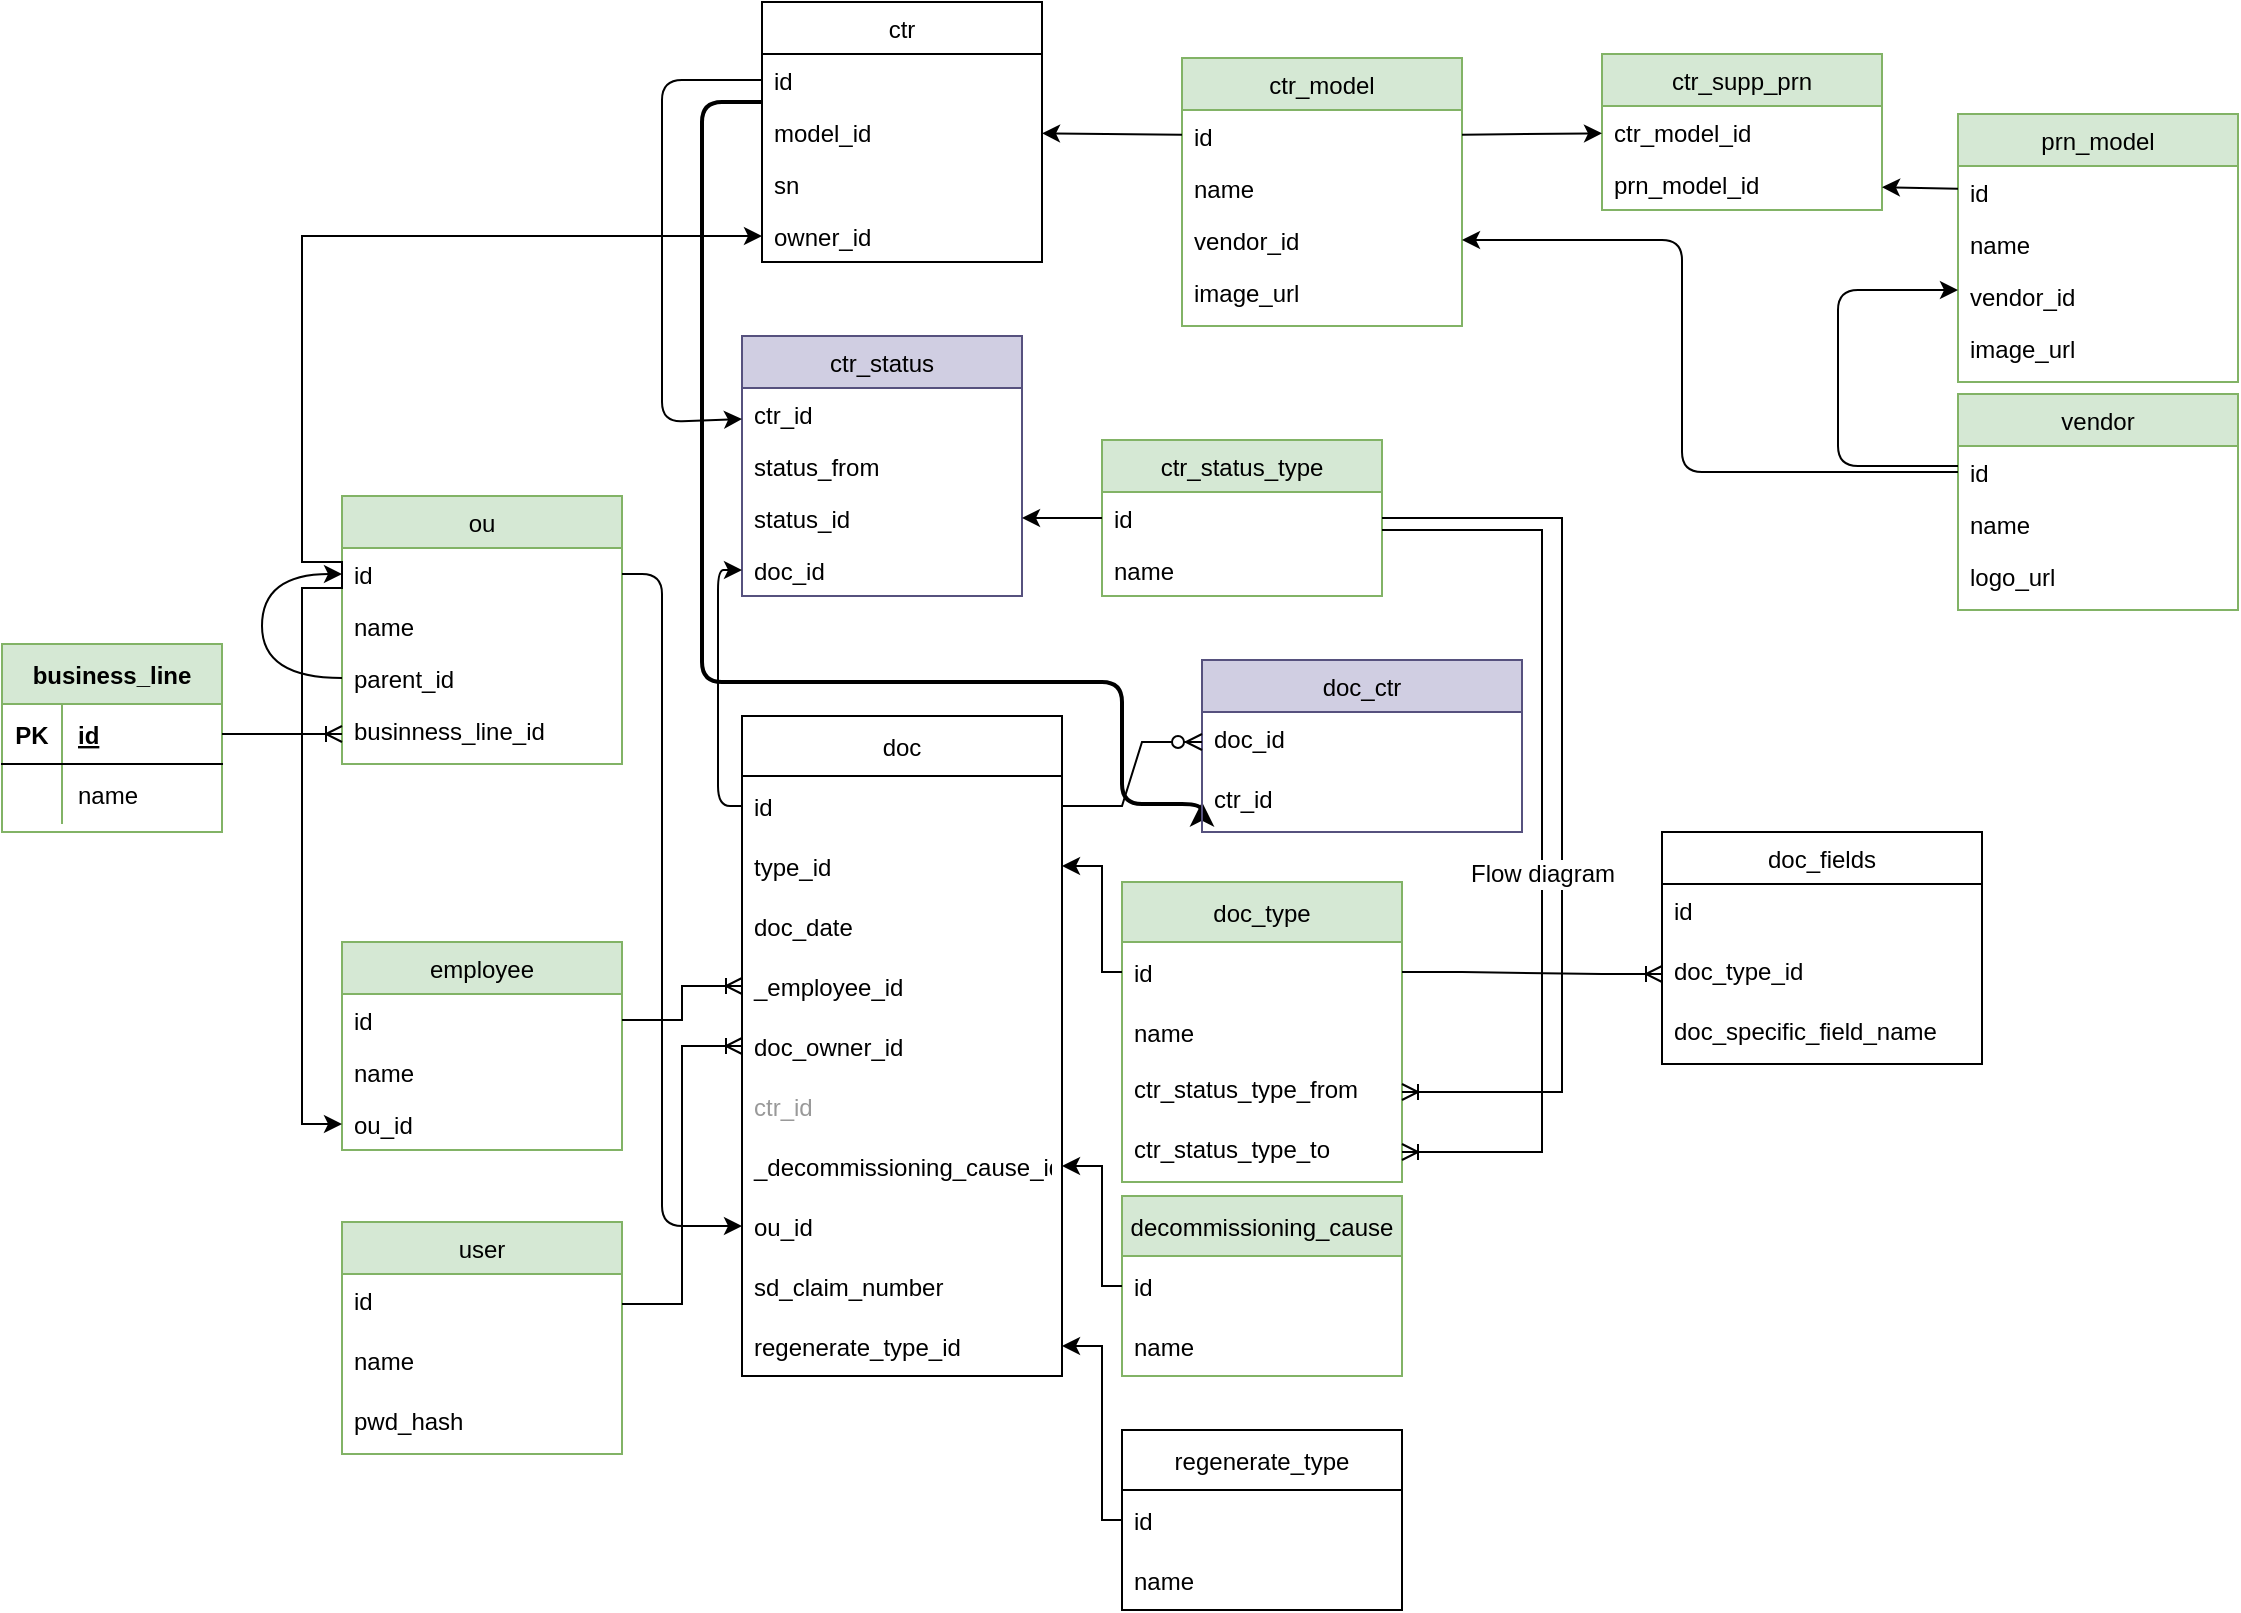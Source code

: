 <mxfile version="20.3.2" type="github" pages="2">
  <diagram name="Ent relationship" id="efa7a0a1-bf9b-a30e-e6df-94a7791c09e9">
    <mxGraphModel dx="1422" dy="772" grid="1" gridSize="10" guides="1" tooltips="1" connect="1" arrows="1" fold="1" page="1" pageScale="1" pageWidth="1169" pageHeight="827" background="none" math="0" shadow="0">
      <root>
        <mxCell id="0" />
        <mxCell id="1" parent="0" />
        <mxCell id="0HyxOfl09r36-qcPs7RD-114" value="ctr" style="swimlane;fontStyle=0;childLayout=stackLayout;horizontal=1;startSize=26;horizontalStack=0;resizeParent=1;resizeParentMax=0;resizeLast=0;collapsible=1;marginBottom=0;" parent="1" vertex="1">
          <mxGeometry x="400" y="10" width="140" height="130" as="geometry" />
        </mxCell>
        <mxCell id="0HyxOfl09r36-qcPs7RD-115" value="id" style="text;strokeColor=none;fillColor=none;align=left;verticalAlign=top;spacingLeft=4;spacingRight=4;overflow=hidden;rotatable=0;points=[[0,0.5],[1,0.5]];portConstraint=eastwest;" parent="0HyxOfl09r36-qcPs7RD-114" vertex="1">
          <mxGeometry y="26" width="140" height="26" as="geometry" />
        </mxCell>
        <mxCell id="0HyxOfl09r36-qcPs7RD-193" value="model_id&#xa;&#xa;" style="text;strokeColor=none;fillColor=none;align=left;verticalAlign=top;spacingLeft=4;spacingRight=4;overflow=hidden;rotatable=0;points=[[0,0.5],[1,0.5]];portConstraint=eastwest;" parent="0HyxOfl09r36-qcPs7RD-114" vertex="1">
          <mxGeometry y="52" width="140" height="26" as="geometry" />
        </mxCell>
        <mxCell id="0HyxOfl09r36-qcPs7RD-116" value="sn" style="text;strokeColor=none;fillColor=none;align=left;verticalAlign=top;spacingLeft=4;spacingRight=4;overflow=hidden;rotatable=0;points=[[0,0.5],[1,0.5]];portConstraint=eastwest;" parent="0HyxOfl09r36-qcPs7RD-114" vertex="1">
          <mxGeometry y="78" width="140" height="26" as="geometry" />
        </mxCell>
        <mxCell id="B27GgNt_8ts8eAWawGhs-5" value="owner_id" style="text;strokeColor=none;fillColor=none;align=left;verticalAlign=top;spacingLeft=4;spacingRight=4;overflow=hidden;rotatable=0;points=[[0,0.5],[1,0.5]];portConstraint=eastwest;" parent="0HyxOfl09r36-qcPs7RD-114" vertex="1">
          <mxGeometry y="104" width="140" height="26" as="geometry" />
        </mxCell>
        <mxCell id="0HyxOfl09r36-qcPs7RD-119" value="prn_model" style="swimlane;fontStyle=0;childLayout=stackLayout;horizontal=1;startSize=26;horizontalStack=0;resizeParent=1;resizeParentMax=0;resizeLast=0;collapsible=1;marginBottom=0;fillColor=#d5e8d4;strokeColor=#82b366;" parent="1" vertex="1">
          <mxGeometry x="998" y="66" width="140" height="134" as="geometry" />
        </mxCell>
        <mxCell id="0HyxOfl09r36-qcPs7RD-120" value="id" style="text;strokeColor=none;fillColor=none;align=left;verticalAlign=top;spacingLeft=4;spacingRight=4;overflow=hidden;rotatable=0;points=[[0,0.5],[1,0.5]];portConstraint=eastwest;" parent="0HyxOfl09r36-qcPs7RD-119" vertex="1">
          <mxGeometry y="26" width="140" height="26" as="geometry" />
        </mxCell>
        <mxCell id="0HyxOfl09r36-qcPs7RD-121" value="name" style="text;strokeColor=none;fillColor=none;align=left;verticalAlign=top;spacingLeft=4;spacingRight=4;overflow=hidden;rotatable=0;points=[[0,0.5],[1,0.5]];portConstraint=eastwest;" parent="0HyxOfl09r36-qcPs7RD-119" vertex="1">
          <mxGeometry y="52" width="140" height="26" as="geometry" />
        </mxCell>
        <mxCell id="0HyxOfl09r36-qcPs7RD-157" value="vendor_id" style="text;strokeColor=none;fillColor=none;align=left;verticalAlign=top;spacingLeft=4;spacingRight=4;overflow=hidden;rotatable=0;points=[[0,0.5],[1,0.5]];portConstraint=eastwest;" parent="0HyxOfl09r36-qcPs7RD-119" vertex="1">
          <mxGeometry y="78" width="140" height="26" as="geometry" />
        </mxCell>
        <mxCell id="-eueZPDx82-Weop2imwT-17" value="image_url" style="text;strokeColor=none;fillColor=none;spacingLeft=4;spacingRight=4;overflow=hidden;rotatable=0;points=[[0,0.5],[1,0.5]];portConstraint=eastwest;fontSize=12;" parent="0HyxOfl09r36-qcPs7RD-119" vertex="1">
          <mxGeometry y="104" width="140" height="30" as="geometry" />
        </mxCell>
        <mxCell id="0HyxOfl09r36-qcPs7RD-123" value="ctr_model" style="swimlane;fontStyle=0;childLayout=stackLayout;horizontal=1;startSize=26;horizontalStack=0;resizeParent=1;resizeParentMax=0;resizeLast=0;collapsible=1;marginBottom=0;fillColor=#d5e8d4;strokeColor=#82b366;" parent="1" vertex="1">
          <mxGeometry x="610" y="38" width="140" height="134" as="geometry" />
        </mxCell>
        <mxCell id="0HyxOfl09r36-qcPs7RD-124" value="id" style="text;strokeColor=none;fillColor=none;align=left;verticalAlign=top;spacingLeft=4;spacingRight=4;overflow=hidden;rotatable=0;points=[[0,0.5],[1,0.5]];portConstraint=eastwest;" parent="0HyxOfl09r36-qcPs7RD-123" vertex="1">
          <mxGeometry y="26" width="140" height="26" as="geometry" />
        </mxCell>
        <mxCell id="0HyxOfl09r36-qcPs7RD-164" value="name" style="text;strokeColor=none;fillColor=none;align=left;verticalAlign=top;spacingLeft=4;spacingRight=4;overflow=hidden;rotatable=0;points=[[0,0.5],[1,0.5]];portConstraint=eastwest;" parent="0HyxOfl09r36-qcPs7RD-123" vertex="1">
          <mxGeometry y="52" width="140" height="26" as="geometry" />
        </mxCell>
        <mxCell id="0HyxOfl09r36-qcPs7RD-125" value="vendor_id" style="text;strokeColor=none;fillColor=none;align=left;verticalAlign=top;spacingLeft=4;spacingRight=4;overflow=hidden;rotatable=0;points=[[0,0.5],[1,0.5]];portConstraint=eastwest;" parent="0HyxOfl09r36-qcPs7RD-123" vertex="1">
          <mxGeometry y="78" width="140" height="26" as="geometry" />
        </mxCell>
        <mxCell id="-eueZPDx82-Weop2imwT-14" value="image_url" style="text;strokeColor=none;fillColor=none;spacingLeft=4;spacingRight=4;overflow=hidden;rotatable=0;points=[[0,0.5],[1,0.5]];portConstraint=eastwest;fontSize=12;" parent="0HyxOfl09r36-qcPs7RD-123" vertex="1">
          <mxGeometry y="104" width="140" height="30" as="geometry" />
        </mxCell>
        <mxCell id="0HyxOfl09r36-qcPs7RD-143" value="ctr_supp_prn" style="swimlane;fontStyle=0;childLayout=stackLayout;horizontal=1;startSize=26;horizontalStack=0;resizeParent=1;resizeParentMax=0;resizeLast=0;collapsible=1;marginBottom=0;fillColor=#d5e8d4;strokeColor=#82b366;" parent="1" vertex="1">
          <mxGeometry x="820" y="36" width="140" height="78" as="geometry" />
        </mxCell>
        <mxCell id="0HyxOfl09r36-qcPs7RD-144" value="ctr_model_id" style="text;strokeColor=none;fillColor=none;align=left;verticalAlign=top;spacingLeft=4;spacingRight=4;overflow=hidden;rotatable=0;points=[[0,0.5],[1,0.5]];portConstraint=eastwest;" parent="0HyxOfl09r36-qcPs7RD-143" vertex="1">
          <mxGeometry y="26" width="140" height="26" as="geometry" />
        </mxCell>
        <mxCell id="0HyxOfl09r36-qcPs7RD-145" value="prn_model_id" style="text;strokeColor=none;fillColor=none;align=left;verticalAlign=top;spacingLeft=4;spacingRight=4;overflow=hidden;rotatable=0;points=[[0,0.5],[1,0.5]];portConstraint=eastwest;" parent="0HyxOfl09r36-qcPs7RD-143" vertex="1">
          <mxGeometry y="52" width="140" height="26" as="geometry" />
        </mxCell>
        <mxCell id="0HyxOfl09r36-qcPs7RD-158" value="vendor" style="swimlane;fontStyle=0;childLayout=stackLayout;horizontal=1;startSize=26;horizontalStack=0;resizeParent=1;resizeParentMax=0;resizeLast=0;collapsible=1;marginBottom=0;fillColor=#d5e8d4;strokeColor=#82b366;" parent="1" vertex="1">
          <mxGeometry x="998" y="206" width="140" height="108" as="geometry">
            <mxRectangle x="826" y="244" width="70" height="26" as="alternateBounds" />
          </mxGeometry>
        </mxCell>
        <mxCell id="0HyxOfl09r36-qcPs7RD-159" value="id" style="text;strokeColor=none;fillColor=none;align=left;verticalAlign=top;spacingLeft=4;spacingRight=4;overflow=hidden;rotatable=0;points=[[0,0.5],[1,0.5]];portConstraint=eastwest;" parent="0HyxOfl09r36-qcPs7RD-158" vertex="1">
          <mxGeometry y="26" width="140" height="26" as="geometry" />
        </mxCell>
        <mxCell id="0HyxOfl09r36-qcPs7RD-160" value="name" style="text;strokeColor=none;fillColor=none;align=left;verticalAlign=top;spacingLeft=4;spacingRight=4;overflow=hidden;rotatable=0;points=[[0,0.5],[1,0.5]];portConstraint=eastwest;" parent="0HyxOfl09r36-qcPs7RD-158" vertex="1">
          <mxGeometry y="52" width="140" height="26" as="geometry" />
        </mxCell>
        <mxCell id="-eueZPDx82-Weop2imwT-16" value="logo_url" style="text;strokeColor=none;fillColor=none;spacingLeft=4;spacingRight=4;overflow=hidden;rotatable=0;points=[[0,0.5],[1,0.5]];portConstraint=eastwest;fontSize=12;" parent="0HyxOfl09r36-qcPs7RD-158" vertex="1">
          <mxGeometry y="78" width="140" height="30" as="geometry" />
        </mxCell>
        <mxCell id="0HyxOfl09r36-qcPs7RD-165" value="" style="endArrow=classic;html=1;exitX=0;exitY=0.5;exitDx=0;exitDy=0;" parent="1" edge="1">
          <mxGeometry width="50" height="50" relative="1" as="geometry">
            <mxPoint x="998" y="242" as="sourcePoint" />
            <mxPoint x="998" y="154" as="targetPoint" />
            <Array as="points">
              <mxPoint x="938" y="242" />
              <mxPoint x="938" y="154" />
            </Array>
          </mxGeometry>
        </mxCell>
        <mxCell id="0HyxOfl09r36-qcPs7RD-166" value="" style="endArrow=classic;html=1;" parent="1" source="0HyxOfl09r36-qcPs7RD-159" target="0HyxOfl09r36-qcPs7RD-125" edge="1">
          <mxGeometry width="50" height="50" relative="1" as="geometry">
            <mxPoint x="720" y="326" as="sourcePoint" />
            <mxPoint x="770" y="276" as="targetPoint" />
            <Array as="points">
              <mxPoint x="860" y="245" />
              <mxPoint x="860" y="129" />
            </Array>
          </mxGeometry>
        </mxCell>
        <mxCell id="0HyxOfl09r36-qcPs7RD-167" value="" style="endArrow=classic;html=1;" parent="1" source="0HyxOfl09r36-qcPs7RD-124" target="0HyxOfl09r36-qcPs7RD-193" edge="1">
          <mxGeometry width="50" height="50" relative="1" as="geometry">
            <mxPoint x="710" y="350" as="sourcePoint" />
            <mxPoint x="760" y="300" as="targetPoint" />
          </mxGeometry>
        </mxCell>
        <mxCell id="0HyxOfl09r36-qcPs7RD-173" value="ctr_status" style="swimlane;fontStyle=0;childLayout=stackLayout;horizontal=1;startSize=26;horizontalStack=0;resizeParent=1;resizeParentMax=0;resizeLast=0;collapsible=1;marginBottom=0;fillColor=#d0cee2;strokeColor=#56517e;" parent="1" vertex="1">
          <mxGeometry x="390" y="177" width="140" height="130" as="geometry" />
        </mxCell>
        <mxCell id="0HyxOfl09r36-qcPs7RD-174" value="ctr_id" style="text;strokeColor=none;fillColor=none;align=left;verticalAlign=top;spacingLeft=4;spacingRight=4;overflow=hidden;rotatable=0;points=[[0,0.5],[1,0.5]];portConstraint=eastwest;" parent="0HyxOfl09r36-qcPs7RD-173" vertex="1">
          <mxGeometry y="26" width="140" height="26" as="geometry" />
        </mxCell>
        <mxCell id="0HyxOfl09r36-qcPs7RD-175" value="status_from" style="text;strokeColor=none;fillColor=none;align=left;verticalAlign=top;spacingLeft=4;spacingRight=4;overflow=hidden;rotatable=0;points=[[0,0.5],[1,0.5]];portConstraint=eastwest;" parent="0HyxOfl09r36-qcPs7RD-173" vertex="1">
          <mxGeometry y="52" width="140" height="26" as="geometry" />
        </mxCell>
        <mxCell id="0HyxOfl09r36-qcPs7RD-191" value="status_id" style="text;strokeColor=none;fillColor=none;align=left;verticalAlign=top;spacingLeft=4;spacingRight=4;overflow=hidden;rotatable=0;points=[[0,0.5],[1,0.5]];portConstraint=eastwest;" parent="0HyxOfl09r36-qcPs7RD-173" vertex="1">
          <mxGeometry y="78" width="140" height="26" as="geometry" />
        </mxCell>
        <mxCell id="B27GgNt_8ts8eAWawGhs-43" value="doc_id" style="text;strokeColor=none;fillColor=none;align=left;verticalAlign=top;spacingLeft=4;spacingRight=4;overflow=hidden;rotatable=0;points=[[0,0.5],[1,0.5]];portConstraint=eastwest;" parent="0HyxOfl09r36-qcPs7RD-173" vertex="1">
          <mxGeometry y="104" width="140" height="26" as="geometry" />
        </mxCell>
        <mxCell id="0HyxOfl09r36-qcPs7RD-181" value="ctr_status_type" style="swimlane;fontStyle=0;childLayout=stackLayout;horizontal=1;startSize=26;horizontalStack=0;resizeParent=1;resizeParentMax=0;resizeLast=0;collapsible=1;marginBottom=0;fillColor=#d5e8d4;strokeColor=#82b366;" parent="1" vertex="1">
          <mxGeometry x="570" y="229" width="140" height="78" as="geometry" />
        </mxCell>
        <mxCell id="0HyxOfl09r36-qcPs7RD-182" value="id" style="text;strokeColor=none;fillColor=none;align=left;verticalAlign=top;spacingLeft=4;spacingRight=4;overflow=hidden;rotatable=0;points=[[0,0.5],[1,0.5]];portConstraint=eastwest;" parent="0HyxOfl09r36-qcPs7RD-181" vertex="1">
          <mxGeometry y="26" width="140" height="26" as="geometry" />
        </mxCell>
        <mxCell id="0HyxOfl09r36-qcPs7RD-183" value="name" style="text;strokeColor=none;fillColor=none;align=left;verticalAlign=top;spacingLeft=4;spacingRight=4;overflow=hidden;rotatable=0;points=[[0,0.5],[1,0.5]];portConstraint=eastwest;" parent="0HyxOfl09r36-qcPs7RD-181" vertex="1">
          <mxGeometry y="52" width="140" height="26" as="geometry" />
        </mxCell>
        <mxCell id="0HyxOfl09r36-qcPs7RD-185" value="" style="endArrow=classic;html=1;" parent="1" source="0HyxOfl09r36-qcPs7RD-182" target="0HyxOfl09r36-qcPs7RD-191" edge="1">
          <mxGeometry width="50" height="50" relative="1" as="geometry">
            <mxPoint x="710" y="277" as="sourcePoint" />
            <mxPoint x="760" y="227" as="targetPoint" />
          </mxGeometry>
        </mxCell>
        <mxCell id="0HyxOfl09r36-qcPs7RD-186" value="" style="endArrow=classic;html=1;" parent="1" source="0HyxOfl09r36-qcPs7RD-115" target="0HyxOfl09r36-qcPs7RD-174" edge="1">
          <mxGeometry width="50" height="50" relative="1" as="geometry">
            <mxPoint x="710" y="350" as="sourcePoint" />
            <mxPoint x="760" y="300" as="targetPoint" />
            <Array as="points">
              <mxPoint x="350" y="49" />
              <mxPoint x="350" y="73" />
              <mxPoint x="350" y="220" />
            </Array>
          </mxGeometry>
        </mxCell>
        <mxCell id="0HyxOfl09r36-qcPs7RD-187" value="ou" style="swimlane;fontStyle=0;childLayout=stackLayout;horizontal=1;startSize=26;horizontalStack=0;resizeParent=1;resizeParentMax=0;resizeLast=0;collapsible=1;marginBottom=0;fillColor=#d5e8d4;strokeColor=#82b366;" parent="1" vertex="1">
          <mxGeometry x="190" y="257" width="140" height="134" as="geometry" />
        </mxCell>
        <mxCell id="0HyxOfl09r36-qcPs7RD-188" value="id" style="text;strokeColor=none;fillColor=none;align=left;verticalAlign=top;spacingLeft=4;spacingRight=4;overflow=hidden;rotatable=0;points=[[0,0.5],[1,0.5]];portConstraint=eastwest;" parent="0HyxOfl09r36-qcPs7RD-187" vertex="1">
          <mxGeometry y="26" width="140" height="26" as="geometry" />
        </mxCell>
        <mxCell id="0HyxOfl09r36-qcPs7RD-189" value="name" style="text;strokeColor=none;fillColor=none;align=left;verticalAlign=top;spacingLeft=4;spacingRight=4;overflow=hidden;rotatable=0;points=[[0,0.5],[1,0.5]];portConstraint=eastwest;" parent="0HyxOfl09r36-qcPs7RD-187" vertex="1">
          <mxGeometry y="52" width="140" height="26" as="geometry" />
        </mxCell>
        <mxCell id="B27GgNt_8ts8eAWawGhs-4" style="edgeStyle=orthogonalEdgeStyle;orthogonalLoop=1;jettySize=auto;html=1;exitX=0;exitY=0.5;exitDx=0;exitDy=0;entryX=0;entryY=0.5;entryDx=0;entryDy=0;curved=1;" parent="0HyxOfl09r36-qcPs7RD-187" source="B27GgNt_8ts8eAWawGhs-3" target="0HyxOfl09r36-qcPs7RD-188" edge="1">
          <mxGeometry relative="1" as="geometry">
            <Array as="points">
              <mxPoint x="-40" y="91" />
              <mxPoint x="-40" y="39" />
            </Array>
          </mxGeometry>
        </mxCell>
        <mxCell id="B27GgNt_8ts8eAWawGhs-3" value="parent_id" style="text;strokeColor=none;fillColor=none;align=left;verticalAlign=top;spacingLeft=4;spacingRight=4;overflow=hidden;rotatable=0;points=[[0,0.5],[1,0.5]];portConstraint=eastwest;" parent="0HyxOfl09r36-qcPs7RD-187" vertex="1">
          <mxGeometry y="78" width="140" height="26" as="geometry" />
        </mxCell>
        <mxCell id="IbZi54rrAMyiBwgR0cr5-39" value="businness_line_id" style="text;strokeColor=none;fillColor=none;spacingLeft=4;spacingRight=4;overflow=hidden;rotatable=0;points=[[0,0.5],[1,0.5]];portConstraint=eastwest;fontSize=12;" parent="0HyxOfl09r36-qcPs7RD-187" vertex="1">
          <mxGeometry y="104" width="140" height="30" as="geometry" />
        </mxCell>
        <mxCell id="0HyxOfl09r36-qcPs7RD-194" value="&lt;span style=&quot;font-size: 10px&quot;&gt;&lt;br&gt;&lt;/span&gt;" style="text;html=1;align=left;verticalAlign=middle;resizable=0;points=[];autosize=1;strokeColor=none;" parent="1" vertex="1">
          <mxGeometry x="720" y="253" width="20" height="30" as="geometry" />
        </mxCell>
        <mxCell id="0HyxOfl09r36-qcPs7RD-202" value="employee" style="swimlane;fontStyle=0;childLayout=stackLayout;horizontal=1;startSize=26;horizontalStack=0;resizeParent=1;resizeParentMax=0;resizeLast=0;collapsible=1;marginBottom=0;fillColor=#d5e8d4;strokeColor=#82b366;" parent="1" vertex="1">
          <mxGeometry x="190" y="480" width="140" height="104" as="geometry">
            <mxRectangle x="190" y="480" width="90" height="30" as="alternateBounds" />
          </mxGeometry>
        </mxCell>
        <mxCell id="0HyxOfl09r36-qcPs7RD-203" value="id" style="text;strokeColor=none;fillColor=none;align=left;verticalAlign=top;spacingLeft=4;spacingRight=4;overflow=hidden;rotatable=0;points=[[0,0.5],[1,0.5]];portConstraint=eastwest;" parent="0HyxOfl09r36-qcPs7RD-202" vertex="1">
          <mxGeometry y="26" width="140" height="26" as="geometry" />
        </mxCell>
        <mxCell id="0HyxOfl09r36-qcPs7RD-204" value="name" style="text;strokeColor=none;fillColor=none;align=left;verticalAlign=top;spacingLeft=4;spacingRight=4;overflow=hidden;rotatable=0;points=[[0,0.5],[1,0.5]];portConstraint=eastwest;" parent="0HyxOfl09r36-qcPs7RD-202" vertex="1">
          <mxGeometry y="52" width="140" height="26" as="geometry" />
        </mxCell>
        <mxCell id="B27GgNt_8ts8eAWawGhs-7" value="ou_id" style="text;strokeColor=none;fillColor=none;align=left;verticalAlign=top;spacingLeft=4;spacingRight=4;overflow=hidden;rotatable=0;points=[[0,0.5],[1,0.5]];portConstraint=eastwest;" parent="0HyxOfl09r36-qcPs7RD-202" vertex="1">
          <mxGeometry y="78" width="140" height="26" as="geometry" />
        </mxCell>
        <mxCell id="8fQQKwptiHgryDefAF7D-1" value="" style="endArrow=classic;html=1;" parent="1" source="0HyxOfl09r36-qcPs7RD-124" target="0HyxOfl09r36-qcPs7RD-144" edge="1">
          <mxGeometry width="50" height="50" relative="1" as="geometry">
            <mxPoint x="700" y="400" as="sourcePoint" />
            <mxPoint x="750" y="350" as="targetPoint" />
          </mxGeometry>
        </mxCell>
        <mxCell id="8fQQKwptiHgryDefAF7D-2" value="" style="endArrow=classic;html=1;" parent="1" source="0HyxOfl09r36-qcPs7RD-120" target="0HyxOfl09r36-qcPs7RD-145" edge="1">
          <mxGeometry width="50" height="50" relative="1" as="geometry">
            <mxPoint x="700" y="400" as="sourcePoint" />
            <mxPoint x="750" y="350" as="targetPoint" />
          </mxGeometry>
        </mxCell>
        <mxCell id="B27GgNt_8ts8eAWawGhs-6" style="edgeStyle=orthogonalEdgeStyle;rounded=0;orthogonalLoop=1;jettySize=auto;html=1;exitX=0;exitY=0.5;exitDx=0;exitDy=0;entryX=0;entryY=0.5;entryDx=0;entryDy=0;" parent="1" source="0HyxOfl09r36-qcPs7RD-188" target="B27GgNt_8ts8eAWawGhs-5" edge="1">
          <mxGeometry relative="1" as="geometry">
            <Array as="points">
              <mxPoint x="190" y="290" />
              <mxPoint x="170" y="290" />
              <mxPoint x="170" y="127" />
            </Array>
          </mxGeometry>
        </mxCell>
        <mxCell id="B27GgNt_8ts8eAWawGhs-10" style="edgeStyle=orthogonalEdgeStyle;rounded=0;orthogonalLoop=1;jettySize=auto;html=1;exitX=0;exitY=0.5;exitDx=0;exitDy=0;entryX=0;entryY=0.5;entryDx=0;entryDy=0;" parent="1" source="0HyxOfl09r36-qcPs7RD-188" target="B27GgNt_8ts8eAWawGhs-7" edge="1">
          <mxGeometry relative="1" as="geometry">
            <mxPoint x="190" y="296" as="sourcePoint" />
            <mxPoint x="190" y="571" as="targetPoint" />
            <Array as="points">
              <mxPoint x="190" y="303" />
              <mxPoint x="170" y="303" />
              <mxPoint x="170" y="571" />
            </Array>
          </mxGeometry>
        </mxCell>
        <mxCell id="B27GgNt_8ts8eAWawGhs-11" value="doc" style="swimlane;fontStyle=0;childLayout=stackLayout;horizontal=1;startSize=30;horizontalStack=0;resizeParent=1;resizeParentMax=0;resizeLast=0;collapsible=1;marginBottom=0;" parent="1" vertex="1">
          <mxGeometry x="390" y="367" width="160" height="330" as="geometry" />
        </mxCell>
        <mxCell id="B27GgNt_8ts8eAWawGhs-12" value="id" style="text;strokeColor=none;fillColor=none;align=left;verticalAlign=middle;spacingLeft=4;spacingRight=4;overflow=hidden;points=[[0,0.5],[1,0.5]];portConstraint=eastwest;rotatable=0;" parent="B27GgNt_8ts8eAWawGhs-11" vertex="1">
          <mxGeometry y="30" width="160" height="30" as="geometry" />
        </mxCell>
        <mxCell id="B27GgNt_8ts8eAWawGhs-14" value="type_id" style="text;strokeColor=none;fillColor=none;align=left;verticalAlign=middle;spacingLeft=4;spacingRight=4;overflow=hidden;points=[[0,0.5],[1,0.5]];portConstraint=eastwest;rotatable=0;" parent="B27GgNt_8ts8eAWawGhs-11" vertex="1">
          <mxGeometry y="60" width="160" height="30" as="geometry" />
        </mxCell>
        <mxCell id="B27GgNt_8ts8eAWawGhs-15" value="doc_date" style="text;strokeColor=none;fillColor=none;align=left;verticalAlign=middle;spacingLeft=4;spacingRight=4;overflow=hidden;points=[[0,0.5],[1,0.5]];portConstraint=eastwest;rotatable=0;" parent="B27GgNt_8ts8eAWawGhs-11" vertex="1">
          <mxGeometry y="90" width="160" height="30" as="geometry" />
        </mxCell>
        <mxCell id="B27GgNt_8ts8eAWawGhs-17" value="_employee_id" style="text;strokeColor=none;fillColor=none;align=left;verticalAlign=middle;spacingLeft=4;spacingRight=4;overflow=hidden;points=[[0,0.5],[1,0.5]];portConstraint=eastwest;rotatable=0;" parent="B27GgNt_8ts8eAWawGhs-11" vertex="1">
          <mxGeometry y="120" width="160" height="30" as="geometry" />
        </mxCell>
        <mxCell id="B27GgNt_8ts8eAWawGhs-16" value="doc_owner_id" style="text;strokeColor=none;fillColor=none;align=left;verticalAlign=middle;spacingLeft=4;spacingRight=4;overflow=hidden;points=[[0,0.5],[1,0.5]];portConstraint=eastwest;rotatable=0;" parent="B27GgNt_8ts8eAWawGhs-11" vertex="1">
          <mxGeometry y="150" width="160" height="30" as="geometry" />
        </mxCell>
        <mxCell id="B27GgNt_8ts8eAWawGhs-18" value="ctr_id" style="text;strokeColor=none;fillColor=none;align=left;verticalAlign=middle;spacingLeft=4;spacingRight=4;overflow=hidden;points=[[0,0.5],[1,0.5]];portConstraint=eastwest;rotatable=0;fontColor=#999999;" parent="B27GgNt_8ts8eAWawGhs-11" vertex="1">
          <mxGeometry y="180" width="160" height="30" as="geometry" />
        </mxCell>
        <mxCell id="B27GgNt_8ts8eAWawGhs-19" value="_decommissioning_cause_id" style="text;strokeColor=none;fillColor=none;align=left;verticalAlign=middle;spacingLeft=4;spacingRight=4;overflow=hidden;points=[[0,0.5],[1,0.5]];portConstraint=eastwest;rotatable=0;" parent="B27GgNt_8ts8eAWawGhs-11" vertex="1">
          <mxGeometry y="210" width="160" height="30" as="geometry" />
        </mxCell>
        <mxCell id="B27GgNt_8ts8eAWawGhs-20" value="ou_id" style="text;strokeColor=none;fillColor=none;align=left;verticalAlign=middle;spacingLeft=4;spacingRight=4;overflow=hidden;points=[[0,0.5],[1,0.5]];portConstraint=eastwest;rotatable=0;" parent="B27GgNt_8ts8eAWawGhs-11" vertex="1">
          <mxGeometry y="240" width="160" height="30" as="geometry" />
        </mxCell>
        <mxCell id="B27GgNt_8ts8eAWawGhs-21" value="sd_claim_number" style="text;strokeColor=none;fillColor=none;align=left;verticalAlign=middle;spacingLeft=4;spacingRight=4;overflow=hidden;points=[[0,0.5],[1,0.5]];portConstraint=eastwest;rotatable=0;" parent="B27GgNt_8ts8eAWawGhs-11" vertex="1">
          <mxGeometry y="270" width="160" height="30" as="geometry" />
        </mxCell>
        <mxCell id="B27GgNt_8ts8eAWawGhs-22" value="regenerate_type_id" style="text;strokeColor=none;fillColor=none;align=left;verticalAlign=middle;spacingLeft=4;spacingRight=4;overflow=hidden;points=[[0,0.5],[1,0.5]];portConstraint=eastwest;rotatable=0;" parent="B27GgNt_8ts8eAWawGhs-11" vertex="1">
          <mxGeometry y="300" width="160" height="30" as="geometry" />
        </mxCell>
        <mxCell id="B27GgNt_8ts8eAWawGhs-23" value="doc_type" style="swimlane;fontStyle=0;childLayout=stackLayout;horizontal=1;startSize=30;horizontalStack=0;resizeParent=1;resizeParentMax=0;resizeLast=0;collapsible=1;marginBottom=0;fillColor=#d5e8d4;strokeColor=#82b366;" parent="1" vertex="1">
          <mxGeometry x="580" y="450" width="140" height="150" as="geometry" />
        </mxCell>
        <mxCell id="B27GgNt_8ts8eAWawGhs-24" value="id" style="text;strokeColor=none;fillColor=none;align=left;verticalAlign=middle;spacingLeft=4;spacingRight=4;overflow=hidden;points=[[0,0.5],[1,0.5]];portConstraint=eastwest;rotatable=0;" parent="B27GgNt_8ts8eAWawGhs-23" vertex="1">
          <mxGeometry y="30" width="140" height="30" as="geometry" />
        </mxCell>
        <mxCell id="B27GgNt_8ts8eAWawGhs-25" value="name" style="text;strokeColor=none;fillColor=none;align=left;verticalAlign=middle;spacingLeft=4;spacingRight=4;overflow=hidden;points=[[0,0.5],[1,0.5]];portConstraint=eastwest;rotatable=0;" parent="B27GgNt_8ts8eAWawGhs-23" vertex="1">
          <mxGeometry y="60" width="140" height="30" as="geometry" />
        </mxCell>
        <mxCell id="COvAjFs2Vdso8qnZR_OL-9" value="ctr_status_type_from" style="text;strokeColor=none;fillColor=none;spacingLeft=4;spacingRight=4;overflow=hidden;rotatable=0;points=[[0,0.5],[1,0.5]];portConstraint=eastwest;fontSize=12;" parent="B27GgNt_8ts8eAWawGhs-23" vertex="1">
          <mxGeometry y="90" width="140" height="30" as="geometry" />
        </mxCell>
        <mxCell id="9M1-o05kkFe_-yuHw4x9-9" value="ctr_status_type_to" style="text;strokeColor=none;fillColor=none;spacingLeft=4;spacingRight=4;overflow=hidden;rotatable=0;points=[[0,0.5],[1,0.5]];portConstraint=eastwest;fontSize=12;fontColor=#000000;" parent="B27GgNt_8ts8eAWawGhs-23" vertex="1">
          <mxGeometry y="120" width="140" height="30" as="geometry" />
        </mxCell>
        <mxCell id="B27GgNt_8ts8eAWawGhs-27" style="edgeStyle=orthogonalEdgeStyle;rounded=0;orthogonalLoop=1;jettySize=auto;html=1;exitX=0;exitY=0.5;exitDx=0;exitDy=0;" parent="1" source="B27GgNt_8ts8eAWawGhs-24" target="B27GgNt_8ts8eAWawGhs-14" edge="1">
          <mxGeometry relative="1" as="geometry">
            <Array as="points">
              <mxPoint x="570" y="495" />
              <mxPoint x="570" y="442" />
            </Array>
          </mxGeometry>
        </mxCell>
        <mxCell id="B27GgNt_8ts8eAWawGhs-30" style="edgeStyle=orthogonalEdgeStyle;orthogonalLoop=1;jettySize=auto;html=1;strokeWidth=2;strokeColor=default;rounded=1;entryX=0;entryY=0.5;entryDx=0;entryDy=0;" parent="1" source="0HyxOfl09r36-qcPs7RD-115" target="ysNZDPczOukCf6MiVix6-3" edge="1">
          <mxGeometry relative="1" as="geometry">
            <Array as="points">
              <mxPoint x="370" y="60" />
              <mxPoint x="370" y="350" />
              <mxPoint x="580" y="350" />
              <mxPoint x="580" y="411" />
            </Array>
          </mxGeometry>
        </mxCell>
        <mxCell id="B27GgNt_8ts8eAWawGhs-31" style="edgeStyle=orthogonalEdgeStyle;rounded=1;orthogonalLoop=1;jettySize=auto;html=1;exitX=1;exitY=0.5;exitDx=0;exitDy=0;" parent="1" source="0HyxOfl09r36-qcPs7RD-188" target="B27GgNt_8ts8eAWawGhs-20" edge="1">
          <mxGeometry relative="1" as="geometry">
            <Array as="points">
              <mxPoint x="350" y="296" />
              <mxPoint x="350" y="622" />
            </Array>
          </mxGeometry>
        </mxCell>
        <mxCell id="B27GgNt_8ts8eAWawGhs-32" value="decommissioning_cause" style="swimlane;fontStyle=0;childLayout=stackLayout;horizontal=1;startSize=30;horizontalStack=0;resizeParent=1;resizeParentMax=0;resizeLast=0;collapsible=1;marginBottom=0;fillColor=#d5e8d4;strokeColor=#82b366;" parent="1" vertex="1">
          <mxGeometry x="580" y="607" width="140" height="90" as="geometry" />
        </mxCell>
        <mxCell id="B27GgNt_8ts8eAWawGhs-33" value="id" style="text;strokeColor=none;fillColor=none;align=left;verticalAlign=middle;spacingLeft=4;spacingRight=4;overflow=hidden;points=[[0,0.5],[1,0.5]];portConstraint=eastwest;rotatable=0;" parent="B27GgNt_8ts8eAWawGhs-32" vertex="1">
          <mxGeometry y="30" width="140" height="30" as="geometry" />
        </mxCell>
        <mxCell id="B27GgNt_8ts8eAWawGhs-34" value="name" style="text;strokeColor=none;fillColor=none;align=left;verticalAlign=middle;spacingLeft=4;spacingRight=4;overflow=hidden;points=[[0,0.5],[1,0.5]];portConstraint=eastwest;rotatable=0;" parent="B27GgNt_8ts8eAWawGhs-32" vertex="1">
          <mxGeometry y="60" width="140" height="30" as="geometry" />
        </mxCell>
        <mxCell id="B27GgNt_8ts8eAWawGhs-36" style="edgeStyle=orthogonalEdgeStyle;rounded=0;orthogonalLoop=1;jettySize=auto;html=1;exitX=0;exitY=0.5;exitDx=0;exitDy=0;" parent="1" source="B27GgNt_8ts8eAWawGhs-33" target="B27GgNt_8ts8eAWawGhs-19" edge="1">
          <mxGeometry relative="1" as="geometry">
            <Array as="points">
              <mxPoint x="570" y="652" />
              <mxPoint x="570" y="592" />
            </Array>
          </mxGeometry>
        </mxCell>
        <mxCell id="B27GgNt_8ts8eAWawGhs-37" value="regenerate_type" style="swimlane;fontStyle=0;childLayout=stackLayout;horizontal=1;startSize=30;horizontalStack=0;resizeParent=1;resizeParentMax=0;resizeLast=0;collapsible=1;marginBottom=0;" parent="1" vertex="1">
          <mxGeometry x="580" y="724" width="140" height="90" as="geometry" />
        </mxCell>
        <mxCell id="B27GgNt_8ts8eAWawGhs-38" value="id" style="text;strokeColor=none;fillColor=none;align=left;verticalAlign=middle;spacingLeft=4;spacingRight=4;overflow=hidden;points=[[0,0.5],[1,0.5]];portConstraint=eastwest;rotatable=0;" parent="B27GgNt_8ts8eAWawGhs-37" vertex="1">
          <mxGeometry y="30" width="140" height="30" as="geometry" />
        </mxCell>
        <mxCell id="B27GgNt_8ts8eAWawGhs-39" value="name" style="text;strokeColor=none;fillColor=none;align=left;verticalAlign=middle;spacingLeft=4;spacingRight=4;overflow=hidden;points=[[0,0.5],[1,0.5]];portConstraint=eastwest;rotatable=0;" parent="B27GgNt_8ts8eAWawGhs-37" vertex="1">
          <mxGeometry y="60" width="140" height="30" as="geometry" />
        </mxCell>
        <mxCell id="B27GgNt_8ts8eAWawGhs-41" style="edgeStyle=orthogonalEdgeStyle;rounded=0;orthogonalLoop=1;jettySize=auto;html=1;" parent="1" source="B27GgNt_8ts8eAWawGhs-38" target="B27GgNt_8ts8eAWawGhs-22" edge="1">
          <mxGeometry relative="1" as="geometry">
            <Array as="points">
              <mxPoint x="570" y="769" />
              <mxPoint x="570" y="682" />
            </Array>
          </mxGeometry>
        </mxCell>
        <mxCell id="B27GgNt_8ts8eAWawGhs-44" style="edgeStyle=orthogonalEdgeStyle;orthogonalLoop=1;jettySize=auto;html=1;exitX=0;exitY=0.5;exitDx=0;exitDy=0;entryX=0;entryY=0.5;entryDx=0;entryDy=0;fontSize=10;strokeColor=default;strokeWidth=1;rounded=1;" parent="1" source="B27GgNt_8ts8eAWawGhs-12" target="B27GgNt_8ts8eAWawGhs-43" edge="1">
          <mxGeometry relative="1" as="geometry">
            <Array as="points">
              <mxPoint x="378" y="412" />
              <mxPoint x="378" y="294" />
            </Array>
          </mxGeometry>
        </mxCell>
        <mxCell id="ysNZDPczOukCf6MiVix6-1" value="doc_ctr" style="swimlane;fontStyle=0;childLayout=stackLayout;horizontal=1;startSize=26;horizontalStack=0;resizeParent=1;resizeParentMax=0;resizeLast=0;collapsible=1;marginBottom=0;align=center;fontSize=12;fillColor=#d0cee2;strokeColor=#56517e;" parent="1" vertex="1">
          <mxGeometry x="620" y="339" width="160" height="86" as="geometry" />
        </mxCell>
        <mxCell id="ysNZDPczOukCf6MiVix6-2" value="doc_id" style="text;strokeColor=none;fillColor=none;spacingLeft=4;spacingRight=4;overflow=hidden;rotatable=0;points=[[0,0.5],[1,0.5]];portConstraint=eastwest;fontSize=12;" parent="ysNZDPczOukCf6MiVix6-1" vertex="1">
          <mxGeometry y="26" width="160" height="30" as="geometry" />
        </mxCell>
        <mxCell id="ysNZDPczOukCf6MiVix6-3" value="ctr_id" style="text;strokeColor=none;fillColor=none;spacingLeft=4;spacingRight=4;overflow=hidden;rotatable=0;points=[[0,0.5],[1,0.5]];portConstraint=eastwest;fontSize=12;" parent="ysNZDPczOukCf6MiVix6-1" vertex="1">
          <mxGeometry y="56" width="160" height="30" as="geometry" />
        </mxCell>
        <mxCell id="ysNZDPczOukCf6MiVix6-5" value="" style="edgeStyle=entityRelationEdgeStyle;fontSize=12;html=1;endArrow=ERzeroToMany;endFill=1;rounded=0;" parent="1" source="B27GgNt_8ts8eAWawGhs-12" target="ysNZDPczOukCf6MiVix6-2" edge="1">
          <mxGeometry width="100" height="100" relative="1" as="geometry">
            <mxPoint x="530" y="560" as="sourcePoint" />
            <mxPoint x="630" y="460" as="targetPoint" />
          </mxGeometry>
        </mxCell>
        <mxCell id="ysNZDPczOukCf6MiVix6-6" value="" style="edgeStyle=entityRelationEdgeStyle;fontSize=12;html=1;endArrow=ERoneToMany;rounded=0;fontColor=#999999;entryX=0;entryY=0.5;entryDx=0;entryDy=0;" parent="1" source="0HyxOfl09r36-qcPs7RD-203" target="B27GgNt_8ts8eAWawGhs-17" edge="1">
          <mxGeometry width="100" height="100" relative="1" as="geometry">
            <mxPoint x="450" y="600" as="sourcePoint" />
            <mxPoint x="550" y="500" as="targetPoint" />
          </mxGeometry>
        </mxCell>
        <mxCell id="ysNZDPczOukCf6MiVix6-7" value="user" style="swimlane;fontStyle=0;childLayout=stackLayout;horizontal=1;startSize=26;horizontalStack=0;resizeParent=1;resizeParentMax=0;resizeLast=0;collapsible=1;marginBottom=0;align=center;fontSize=12;fillColor=#d5e8d4;strokeColor=#82b366;" parent="1" vertex="1">
          <mxGeometry x="190" y="620" width="140" height="116" as="geometry" />
        </mxCell>
        <mxCell id="ysNZDPczOukCf6MiVix6-8" value="id" style="text;strokeColor=none;fillColor=none;spacingLeft=4;spacingRight=4;overflow=hidden;rotatable=0;points=[[0,0.5],[1,0.5]];portConstraint=eastwest;fontSize=12;fontColor=#000000;" parent="ysNZDPczOukCf6MiVix6-7" vertex="1">
          <mxGeometry y="26" width="140" height="30" as="geometry" />
        </mxCell>
        <mxCell id="ysNZDPczOukCf6MiVix6-9" value="name" style="text;strokeColor=none;fillColor=none;spacingLeft=4;spacingRight=4;overflow=hidden;rotatable=0;points=[[0,0.5],[1,0.5]];portConstraint=eastwest;fontSize=12;fontColor=#000000;" parent="ysNZDPczOukCf6MiVix6-7" vertex="1">
          <mxGeometry y="56" width="140" height="30" as="geometry" />
        </mxCell>
        <mxCell id="ysNZDPczOukCf6MiVix6-10" value="pwd_hash" style="text;strokeColor=none;fillColor=none;spacingLeft=4;spacingRight=4;overflow=hidden;rotatable=0;points=[[0,0.5],[1,0.5]];portConstraint=eastwest;fontSize=12;fontColor=#000000;" parent="ysNZDPczOukCf6MiVix6-7" vertex="1">
          <mxGeometry y="86" width="140" height="30" as="geometry" />
        </mxCell>
        <mxCell id="ysNZDPczOukCf6MiVix6-12" value="" style="edgeStyle=entityRelationEdgeStyle;fontSize=12;html=1;endArrow=ERoneToMany;rounded=0;fontColor=#000000;" parent="1" source="ysNZDPczOukCf6MiVix6-8" target="B27GgNt_8ts8eAWawGhs-16" edge="1">
          <mxGeometry width="100" height="100" relative="1" as="geometry">
            <mxPoint x="280" y="650" as="sourcePoint" />
            <mxPoint x="380" y="550" as="targetPoint" />
          </mxGeometry>
        </mxCell>
        <mxCell id="IbZi54rrAMyiBwgR0cr5-14" value="business_line" style="shape=table;startSize=30;container=1;collapsible=1;childLayout=tableLayout;fixedRows=1;rowLines=0;fontStyle=1;align=center;resizeLast=1;fillColor=#d5e8d4;strokeColor=#82b366;" parent="1" vertex="1">
          <mxGeometry x="20" y="331" width="110" height="94" as="geometry" />
        </mxCell>
        <mxCell id="IbZi54rrAMyiBwgR0cr5-15" value="" style="shape=tableRow;horizontal=0;startSize=0;swimlaneHead=0;swimlaneBody=0;fillColor=none;collapsible=0;dropTarget=0;points=[[0,0.5],[1,0.5]];portConstraint=eastwest;top=0;left=0;right=0;bottom=1;" parent="IbZi54rrAMyiBwgR0cr5-14" vertex="1">
          <mxGeometry y="30" width="110" height="30" as="geometry" />
        </mxCell>
        <mxCell id="IbZi54rrAMyiBwgR0cr5-16" value="PK" style="shape=partialRectangle;connectable=0;fillColor=none;top=0;left=0;bottom=0;right=0;fontStyle=1;overflow=hidden;" parent="IbZi54rrAMyiBwgR0cr5-15" vertex="1">
          <mxGeometry width="30" height="30" as="geometry">
            <mxRectangle width="30" height="30" as="alternateBounds" />
          </mxGeometry>
        </mxCell>
        <mxCell id="IbZi54rrAMyiBwgR0cr5-17" value="id" style="shape=partialRectangle;connectable=0;fillColor=none;top=0;left=0;bottom=0;right=0;align=left;spacingLeft=6;fontStyle=5;overflow=hidden;" parent="IbZi54rrAMyiBwgR0cr5-15" vertex="1">
          <mxGeometry x="30" width="80" height="30" as="geometry">
            <mxRectangle width="80" height="30" as="alternateBounds" />
          </mxGeometry>
        </mxCell>
        <mxCell id="IbZi54rrAMyiBwgR0cr5-18" value="" style="shape=tableRow;horizontal=0;startSize=0;swimlaneHead=0;swimlaneBody=0;fillColor=none;collapsible=0;dropTarget=0;points=[[0,0.5],[1,0.5]];portConstraint=eastwest;top=0;left=0;right=0;bottom=0;" parent="IbZi54rrAMyiBwgR0cr5-14" vertex="1">
          <mxGeometry y="60" width="110" height="30" as="geometry" />
        </mxCell>
        <mxCell id="IbZi54rrAMyiBwgR0cr5-19" value="" style="shape=partialRectangle;connectable=0;fillColor=none;top=0;left=0;bottom=0;right=0;editable=1;overflow=hidden;" parent="IbZi54rrAMyiBwgR0cr5-18" vertex="1">
          <mxGeometry width="30" height="30" as="geometry">
            <mxRectangle width="30" height="30" as="alternateBounds" />
          </mxGeometry>
        </mxCell>
        <mxCell id="IbZi54rrAMyiBwgR0cr5-20" value="name" style="shape=partialRectangle;connectable=0;fillColor=none;top=0;left=0;bottom=0;right=0;align=left;spacingLeft=6;overflow=hidden;" parent="IbZi54rrAMyiBwgR0cr5-18" vertex="1">
          <mxGeometry x="30" width="80" height="30" as="geometry">
            <mxRectangle width="80" height="30" as="alternateBounds" />
          </mxGeometry>
        </mxCell>
        <mxCell id="IbZi54rrAMyiBwgR0cr5-37" value="" style="edgeStyle=entityRelationEdgeStyle;fontSize=12;html=1;endArrow=ERoneToMany;rounded=0;" parent="1" source="IbZi54rrAMyiBwgR0cr5-15" target="IbZi54rrAMyiBwgR0cr5-39" edge="1">
          <mxGeometry width="100" height="100" relative="1" as="geometry">
            <mxPoint x="-70" y="680" as="sourcePoint" />
            <mxPoint x="10" y="580" as="targetPoint" />
          </mxGeometry>
        </mxCell>
        <mxCell id="COvAjFs2Vdso8qnZR_OL-10" value="" style="edgeStyle=elbowEdgeStyle;fontSize=12;html=1;endArrow=ERoneToMany;rounded=0;" parent="1" source="0HyxOfl09r36-qcPs7RD-182" target="COvAjFs2Vdso8qnZR_OL-9" edge="1">
          <mxGeometry width="100" height="100" relative="1" as="geometry">
            <mxPoint x="630" y="530" as="sourcePoint" />
            <mxPoint x="730" y="430" as="targetPoint" />
            <Array as="points">
              <mxPoint x="800" y="450" />
              <mxPoint x="810" y="470" />
              <mxPoint x="800" y="410" />
            </Array>
          </mxGeometry>
        </mxCell>
        <mxCell id="9M1-o05kkFe_-yuHw4x9-12" value="" style="edgeStyle=orthogonalEdgeStyle;fontSize=12;html=1;endArrow=ERoneToMany;rounded=0;shadow=0;fontColor=#000000;" parent="1" source="0HyxOfl09r36-qcPs7RD-182" target="9M1-o05kkFe_-yuHw4x9-9" edge="1">
          <mxGeometry width="100" height="100" relative="1" as="geometry">
            <mxPoint x="890" y="431" as="sourcePoint" />
            <mxPoint x="990" y="331" as="targetPoint" />
            <Array as="points">
              <mxPoint x="790" y="274" />
              <mxPoint x="790" y="585" />
            </Array>
          </mxGeometry>
        </mxCell>
        <mxCell id="6FVcgyELTpPa_zDl4-lz-1" value="Flow diagram" style="edgeLabel;html=1;align=center;verticalAlign=middle;resizable=0;points=[];fontSize=12;fontColor=#000000;" parent="9M1-o05kkFe_-yuHw4x9-12" vertex="1" connectable="0">
          <mxGeometry x="0.093" relative="1" as="geometry">
            <mxPoint as="offset" />
          </mxGeometry>
        </mxCell>
        <mxCell id="33bWPT4IqIkBQM4D3LH_-1" value="doc_fields" style="swimlane;fontStyle=0;childLayout=stackLayout;horizontal=1;startSize=26;horizontalStack=0;resizeParent=1;resizeParentMax=0;resizeLast=0;collapsible=1;marginBottom=0;align=center;fontSize=12;" vertex="1" parent="1">
          <mxGeometry x="850" y="425" width="160" height="116" as="geometry" />
        </mxCell>
        <mxCell id="33bWPT4IqIkBQM4D3LH_-3" value="id" style="text;strokeColor=none;fillColor=none;spacingLeft=4;spacingRight=4;overflow=hidden;rotatable=0;points=[[0,0.5],[1,0.5]];portConstraint=eastwest;fontSize=12;" vertex="1" parent="33bWPT4IqIkBQM4D3LH_-1">
          <mxGeometry y="26" width="160" height="30" as="geometry" />
        </mxCell>
        <mxCell id="33bWPT4IqIkBQM4D3LH_-2" value="doc_type_id" style="text;strokeColor=none;fillColor=none;spacingLeft=4;spacingRight=4;overflow=hidden;rotatable=0;points=[[0,0.5],[1,0.5]];portConstraint=eastwest;fontSize=12;" vertex="1" parent="33bWPT4IqIkBQM4D3LH_-1">
          <mxGeometry y="56" width="160" height="30" as="geometry" />
        </mxCell>
        <mxCell id="33bWPT4IqIkBQM4D3LH_-4" value="doc_specific_field_name" style="text;strokeColor=none;fillColor=none;spacingLeft=4;spacingRight=4;overflow=hidden;rotatable=0;points=[[0,0.5],[1,0.5]];portConstraint=eastwest;fontSize=12;" vertex="1" parent="33bWPT4IqIkBQM4D3LH_-1">
          <mxGeometry y="86" width="160" height="30" as="geometry" />
        </mxCell>
        <mxCell id="33bWPT4IqIkBQM4D3LH_-5" value="" style="edgeStyle=entityRelationEdgeStyle;fontSize=12;html=1;endArrow=ERoneToMany;rounded=0;" edge="1" parent="1" source="B27GgNt_8ts8eAWawGhs-24" target="33bWPT4IqIkBQM4D3LH_-2">
          <mxGeometry width="100" height="100" relative="1" as="geometry">
            <mxPoint x="530" y="650" as="sourcePoint" />
            <mxPoint x="630" y="550" as="targetPoint" />
          </mxGeometry>
        </mxCell>
      </root>
    </mxGraphModel>
  </diagram>
  <diagram id="vWzcVCd4B4pXpoQ6aZXK" name="Flow diagram">
    <mxGraphModel dx="1422" dy="772" grid="1" gridSize="10" guides="1" tooltips="1" connect="1" arrows="1" fold="1" page="1" pageScale="1" pageWidth="827" pageHeight="1169" math="0" shadow="0">
      <root>
        <mxCell id="0" />
        <mxCell id="1" parent="0" />
        <mxCell id="CgGljQRuV2qh6UfbW1X9-5" value="" style="edgeStyle=orthogonalEdgeStyle;rounded=0;orthogonalLoop=1;jettySize=auto;html=1;shadow=0;fontColor=#67AB9F;" parent="1" source="IO9R2_cfjIvV6nBTOnom-1" target="CgGljQRuV2qh6UfbW1X9-3" edge="1">
          <mxGeometry relative="1" as="geometry" />
        </mxCell>
        <mxCell id="IO9R2_cfjIvV6nBTOnom-1" value="Введення в експлуатацію" style="rounded=1;whiteSpace=wrap;html=1;" parent="1" vertex="1">
          <mxGeometry x="50" y="80" width="90" height="40" as="geometry" />
        </mxCell>
        <mxCell id="IO9R2_cfjIvV6nBTOnom-3" value="" style="endArrow=none;dashed=1;html=1;rounded=0;shadow=0;" parent="1" edge="1">
          <mxGeometry width="50" height="50" relative="1" as="geometry">
            <mxPoint x="160" y="770" as="sourcePoint" />
            <mxPoint x="160" y="20" as="targetPoint" />
          </mxGeometry>
        </mxCell>
        <mxCell id="IO9R2_cfjIvV6nBTOnom-5" value="Тип документу" style="text;html=1;strokeColor=none;fillColor=none;align=center;verticalAlign=middle;whiteSpace=wrap;rounded=0;" parent="1" vertex="1">
          <mxGeometry x="60" y="10" width="60" height="30" as="geometry" />
        </mxCell>
        <mxCell id="IO9R2_cfjIvV6nBTOnom-6" value="Статус картриджа&lt;br&gt;&lt;b&gt;&lt;font color=&quot;#67ab9f&quot;&gt;після&lt;/font&gt;&lt;/b&gt;" style="text;html=1;strokeColor=none;fillColor=none;align=center;verticalAlign=middle;whiteSpace=wrap;rounded=0;" parent="1" vertex="1">
          <mxGeometry x="384" y="20" width="60" height="30" as="geometry" />
        </mxCell>
        <mxCell id="IO9R2_cfjIvV6nBTOnom-8" value="на складі,&lt;br&gt;повний" style="rounded=1;whiteSpace=wrap;html=1;" parent="1" vertex="1">
          <mxGeometry x="374" y="80" width="80" height="40" as="geometry" />
        </mxCell>
        <mxCell id="CgGljQRuV2qh6UfbW1X9-8" value="" style="edgeStyle=orthogonalEdgeStyle;rounded=0;orthogonalLoop=1;jettySize=auto;html=1;shadow=0;fontColor=#67AB9F;" parent="1" source="IO9R2_cfjIvV6nBTOnom-13" target="CgGljQRuV2qh6UfbW1X9-7" edge="1">
          <mxGeometry relative="1" as="geometry" />
        </mxCell>
        <mxCell id="IO9R2_cfjIvV6nBTOnom-13" value="Виведення з експлуатації" style="rounded=1;whiteSpace=wrap;html=1;" parent="1" vertex="1">
          <mxGeometry x="50" y="140" width="90" height="40" as="geometry" />
        </mxCell>
        <mxCell id="IO9R2_cfjIvV6nBTOnom-14" value="виведений з експлуатації" style="rounded=1;whiteSpace=wrap;html=1;" parent="1" vertex="1">
          <mxGeometry x="374" y="140" width="80" height="40" as="geometry" />
        </mxCell>
        <mxCell id="CgGljQRuV2qh6UfbW1X9-1" value="" style="endArrow=none;dashed=1;html=1;rounded=0;shadow=0;" parent="1" edge="1">
          <mxGeometry width="50" height="50" relative="1" as="geometry">
            <mxPoint x="361" y="770" as="sourcePoint" />
            <mxPoint x="361" y="22" as="targetPoint" />
          </mxGeometry>
        </mxCell>
        <mxCell id="CgGljQRuV2qh6UfbW1X9-2" value="Статус картриджа &lt;b&gt;&lt;font color=&quot;#3333ff&quot;&gt;до&lt;/font&gt;&lt;/b&gt;" style="text;html=1;strokeColor=none;fillColor=none;align=center;verticalAlign=middle;whiteSpace=wrap;rounded=0;" parent="1" vertex="1">
          <mxGeometry x="230" y="10" width="60" height="50" as="geometry" />
        </mxCell>
        <mxCell id="CgGljQRuV2qh6UfbW1X9-6" value="" style="edgeStyle=orthogonalEdgeStyle;rounded=0;orthogonalLoop=1;jettySize=auto;html=1;shadow=0;fontColor=#67AB9F;" parent="1" source="CgGljQRuV2qh6UfbW1X9-3" target="IO9R2_cfjIvV6nBTOnom-8" edge="1">
          <mxGeometry relative="1" as="geometry" />
        </mxCell>
        <mxCell id="CgGljQRuV2qh6UfbW1X9-3" value="невизначено" style="rounded=1;whiteSpace=wrap;html=1;" parent="1" vertex="1">
          <mxGeometry x="220" y="80" width="80" height="40" as="geometry" />
        </mxCell>
        <mxCell id="CgGljQRuV2qh6UfbW1X9-9" value="" style="edgeStyle=orthogonalEdgeStyle;rounded=0;orthogonalLoop=1;jettySize=auto;html=1;shadow=0;fontColor=#67AB9F;" parent="1" source="CgGljQRuV2qh6UfbW1X9-7" target="IO9R2_cfjIvV6nBTOnom-14" edge="1">
          <mxGeometry relative="1" as="geometry" />
        </mxCell>
        <mxCell id="CgGljQRuV2qh6UfbW1X9-7" value="на складі,&lt;br&gt;не в кондиції" style="rounded=1;whiteSpace=wrap;html=1;" parent="1" vertex="1">
          <mxGeometry x="220" y="140" width="80" height="40" as="geometry" />
        </mxCell>
        <mxCell id="meWhOWzZIH8b55MQduR8-2" value="" style="edgeStyle=orthogonalEdgeStyle;rounded=0;orthogonalLoop=1;jettySize=auto;html=1;shadow=0;fontColor=#67AB9F;" parent="1" source="XI3pCXEhAkLO6efMIa1k-1" target="XI3pCXEhAkLO6efMIa1k-2" edge="1">
          <mxGeometry relative="1" as="geometry" />
        </mxCell>
        <mxCell id="XI3pCXEhAkLO6efMIa1k-1" value="Переміщення на користувача" style="rounded=1;whiteSpace=wrap;html=1;" parent="1" vertex="1">
          <mxGeometry x="50" y="260" width="90" height="40" as="geometry" />
        </mxCell>
        <mxCell id="meWhOWzZIH8b55MQduR8-3" value="" style="edgeStyle=orthogonalEdgeStyle;rounded=0;orthogonalLoop=1;jettySize=auto;html=1;shadow=0;fontColor=#67AB9F;" parent="1" source="XI3pCXEhAkLO6efMIa1k-2" target="meWhOWzZIH8b55MQduR8-1" edge="1">
          <mxGeometry relative="1" as="geometry" />
        </mxCell>
        <mxCell id="XI3pCXEhAkLO6efMIa1k-2" value="на складі,&lt;br&gt;повний" style="rounded=1;whiteSpace=wrap;html=1;" parent="1" vertex="1">
          <mxGeometry x="220" y="260" width="80" height="40" as="geometry" />
        </mxCell>
        <mxCell id="meWhOWzZIH8b55MQduR8-1" value="в користуванні" style="rounded=1;whiteSpace=wrap;html=1;" parent="1" vertex="1">
          <mxGeometry x="374" y="260" width="80" height="40" as="geometry" />
        </mxCell>
        <mxCell id="SZNJt_NLkCh-VMCn-UhQ-5" value="" style="edgeStyle=orthogonalEdgeStyle;rounded=0;orthogonalLoop=1;jettySize=auto;html=1;shadow=0;fontColor=#67AB9F;" parent="1" source="SZNJt_NLkCh-VMCn-UhQ-1" target="SZNJt_NLkCh-VMCn-UhQ-2" edge="1">
          <mxGeometry relative="1" as="geometry" />
        </mxCell>
        <mxCell id="SZNJt_NLkCh-VMCn-UhQ-1" value="Отримання від користувача" style="rounded=1;whiteSpace=wrap;html=1;" parent="1" vertex="1">
          <mxGeometry x="50" y="320" width="90" height="40" as="geometry" />
        </mxCell>
        <mxCell id="SZNJt_NLkCh-VMCn-UhQ-6" value="" style="edgeStyle=orthogonalEdgeStyle;rounded=0;orthogonalLoop=1;jettySize=auto;html=1;shadow=0;fontColor=#67AB9F;" parent="1" source="SZNJt_NLkCh-VMCn-UhQ-2" target="SZNJt_NLkCh-VMCn-UhQ-4" edge="1">
          <mxGeometry relative="1" as="geometry" />
        </mxCell>
        <mxCell id="SZNJt_NLkCh-VMCn-UhQ-2" value="в користуванні" style="rounded=1;whiteSpace=wrap;html=1;" parent="1" vertex="1">
          <mxGeometry x="220" y="320" width="80" height="40" as="geometry" />
        </mxCell>
        <mxCell id="SZNJt_NLkCh-VMCn-UhQ-4" value="на складі,&lt;br&gt;порожній" style="rounded=1;whiteSpace=wrap;html=1;" parent="1" vertex="1">
          <mxGeometry x="374" y="320" width="80" height="40" as="geometry" />
        </mxCell>
        <mxCell id="40-09ocqfOcZeBUXBf1t-4" value="" style="edgeStyle=orthogonalEdgeStyle;rounded=0;orthogonalLoop=1;jettySize=auto;html=1;shadow=0;fontColor=#67AB9F;" parent="1" source="40-09ocqfOcZeBUXBf1t-1" target="40-09ocqfOcZeBUXBf1t-2" edge="1">
          <mxGeometry relative="1" as="geometry" />
        </mxCell>
        <mxCell id="40-09ocqfOcZeBUXBf1t-1" value="Передача на заправку" style="rounded=1;whiteSpace=wrap;html=1;" parent="1" vertex="1">
          <mxGeometry x="50" y="430" width="90" height="40" as="geometry" />
        </mxCell>
        <mxCell id="40-09ocqfOcZeBUXBf1t-5" value="" style="edgeStyle=orthogonalEdgeStyle;rounded=0;orthogonalLoop=1;jettySize=auto;html=1;shadow=0;fontColor=#67AB9F;" parent="1" source="40-09ocqfOcZeBUXBf1t-2" target="40-09ocqfOcZeBUXBf1t-3" edge="1">
          <mxGeometry relative="1" as="geometry" />
        </mxCell>
        <mxCell id="40-09ocqfOcZeBUXBf1t-2" value="на складі,&lt;br&gt;порожній" style="rounded=1;whiteSpace=wrap;html=1;" parent="1" vertex="1">
          <mxGeometry x="220" y="430" width="80" height="40" as="geometry" />
        </mxCell>
        <mxCell id="40-09ocqfOcZeBUXBf1t-3" value="на заправці" style="rounded=1;whiteSpace=wrap;html=1;" parent="1" vertex="1">
          <mxGeometry x="374" y="430" width="80" height="40" as="geometry" />
        </mxCell>
        <mxCell id="Fr-WKCthjYCKzpAUuwml-4" value="" style="edgeStyle=orthogonalEdgeStyle;rounded=0;orthogonalLoop=1;jettySize=auto;html=1;shadow=0;fontColor=#67AB9F;" parent="1" source="Fr-WKCthjYCKzpAUuwml-1" target="Fr-WKCthjYCKzpAUuwml-2" edge="1">
          <mxGeometry relative="1" as="geometry" />
        </mxCell>
        <mxCell id="Fr-WKCthjYCKzpAUuwml-1" value="Отримання з заправки" style="rounded=1;whiteSpace=wrap;html=1;" parent="1" vertex="1">
          <mxGeometry x="50" y="490" width="90" height="40" as="geometry" />
        </mxCell>
        <mxCell id="Fr-WKCthjYCKzpAUuwml-5" value="" style="edgeStyle=orthogonalEdgeStyle;rounded=0;orthogonalLoop=1;jettySize=auto;html=1;shadow=0;fontColor=#67AB9F;" parent="1" source="Fr-WKCthjYCKzpAUuwml-2" target="Fr-WKCthjYCKzpAUuwml-3" edge="1">
          <mxGeometry relative="1" as="geometry" />
        </mxCell>
        <mxCell id="Fr-WKCthjYCKzpAUuwml-2" value="на заправці" style="rounded=1;whiteSpace=wrap;html=1;" parent="1" vertex="1">
          <mxGeometry x="220" y="490" width="80" height="40" as="geometry" />
        </mxCell>
        <mxCell id="Fr-WKCthjYCKzpAUuwml-3" value="на складі,&lt;br&gt;повний" style="rounded=1;whiteSpace=wrap;html=1;" parent="1" vertex="1">
          <mxGeometry x="374" y="490" width="80" height="40" as="geometry" />
        </mxCell>
        <mxCell id="Ad38-icxbMjUmmDkqe3K-4" value="" style="edgeStyle=orthogonalEdgeStyle;rounded=0;orthogonalLoop=1;jettySize=auto;html=1;shadow=0;fontColor=#67AB9F;" parent="1" source="Ad38-icxbMjUmmDkqe3K-1" target="Ad38-icxbMjUmmDkqe3K-2" edge="1">
          <mxGeometry relative="1" as="geometry" />
        </mxCell>
        <mxCell id="Ad38-icxbMjUmmDkqe3K-1" value="Передача в ремонт" style="rounded=1;whiteSpace=wrap;html=1;" parent="1" vertex="1">
          <mxGeometry x="50" y="615" width="90" height="40" as="geometry" />
        </mxCell>
        <mxCell id="Ad38-icxbMjUmmDkqe3K-5" value="" style="edgeStyle=orthogonalEdgeStyle;rounded=0;orthogonalLoop=1;jettySize=auto;html=1;shadow=0;fontColor=#67AB9F;" parent="1" source="Ad38-icxbMjUmmDkqe3K-2" target="Ad38-icxbMjUmmDkqe3K-3" edge="1">
          <mxGeometry relative="1" as="geometry" />
        </mxCell>
        <mxCell id="Ad38-icxbMjUmmDkqe3K-2" value="на складі,&lt;br&gt;не в кондиції" style="rounded=1;whiteSpace=wrap;html=1;" parent="1" vertex="1">
          <mxGeometry x="220" y="615" width="80" height="40" as="geometry" />
        </mxCell>
        <mxCell id="Ad38-icxbMjUmmDkqe3K-3" value="в ремонті" style="rounded=1;whiteSpace=wrap;html=1;" parent="1" vertex="1">
          <mxGeometry x="374" y="615" width="80" height="40" as="geometry" />
        </mxCell>
        <mxCell id="Ad38-icxbMjUmmDkqe3K-10" value="" style="edgeStyle=orthogonalEdgeStyle;rounded=0;orthogonalLoop=1;jettySize=auto;html=1;shadow=0;fontColor=#67AB9F;" parent="1" source="Ad38-icxbMjUmmDkqe3K-6" target="Ad38-icxbMjUmmDkqe3K-8" edge="1">
          <mxGeometry relative="1" as="geometry" />
        </mxCell>
        <mxCell id="Ad38-icxbMjUmmDkqe3K-6" value="Отримання з ремонту, в кондиції" style="rounded=1;whiteSpace=wrap;html=1;" parent="1" vertex="1">
          <mxGeometry x="50" y="675" width="90" height="40" as="geometry" />
        </mxCell>
        <mxCell id="Ad38-icxbMjUmmDkqe3K-11" value="" style="edgeStyle=orthogonalEdgeStyle;rounded=0;orthogonalLoop=1;jettySize=auto;html=1;shadow=0;fontColor=#67AB9F;" parent="1" source="Ad38-icxbMjUmmDkqe3K-8" target="Ad38-icxbMjUmmDkqe3K-9" edge="1">
          <mxGeometry relative="1" as="geometry" />
        </mxCell>
        <mxCell id="Ad38-icxbMjUmmDkqe3K-8" value="в ремонті" style="rounded=1;whiteSpace=wrap;html=1;" parent="1" vertex="1">
          <mxGeometry x="220" y="675" width="80" height="40" as="geometry" />
        </mxCell>
        <mxCell id="Ad38-icxbMjUmmDkqe3K-9" value="на складі,&lt;br&gt;повний" style="rounded=1;whiteSpace=wrap;html=1;" parent="1" vertex="1">
          <mxGeometry x="374" y="675" width="80" height="40" as="geometry" />
        </mxCell>
        <mxCell id="Ad38-icxbMjUmmDkqe3K-15" value="" style="edgeStyle=orthogonalEdgeStyle;rounded=0;orthogonalLoop=1;jettySize=auto;html=1;shadow=0;fontColor=#67AB9F;" parent="1" source="Ad38-icxbMjUmmDkqe3K-12" target="Ad38-icxbMjUmmDkqe3K-13" edge="1">
          <mxGeometry relative="1" as="geometry" />
        </mxCell>
        <mxCell id="Ad38-icxbMjUmmDkqe3K-12" value="Отримання з ремонту,&amp;nbsp; &lt;b&gt;не&lt;/b&gt; в кондиції" style="rounded=1;whiteSpace=wrap;html=1;" parent="1" vertex="1">
          <mxGeometry x="50" y="735" width="90" height="40" as="geometry" />
        </mxCell>
        <mxCell id="Ad38-icxbMjUmmDkqe3K-16" value="" style="edgeStyle=orthogonalEdgeStyle;rounded=0;orthogonalLoop=1;jettySize=auto;html=1;shadow=0;fontColor=#67AB9F;" parent="1" source="Ad38-icxbMjUmmDkqe3K-13" target="Ad38-icxbMjUmmDkqe3K-14" edge="1">
          <mxGeometry relative="1" as="geometry" />
        </mxCell>
        <mxCell id="Ad38-icxbMjUmmDkqe3K-13" value="в ремонті" style="rounded=1;whiteSpace=wrap;html=1;" parent="1" vertex="1">
          <mxGeometry x="220" y="735" width="80" height="40" as="geometry" />
        </mxCell>
        <mxCell id="Ad38-icxbMjUmmDkqe3K-14" value="на складі,&lt;br&gt;не в кондиції після ремонту" style="rounded=1;whiteSpace=wrap;html=1;" parent="1" vertex="1">
          <mxGeometry x="374" y="735" width="96" height="40" as="geometry" />
        </mxCell>
        <mxCell id="Ad38-icxbMjUmmDkqe3K-17" value="" style="edgeStyle=orthogonalEdgeStyle;rounded=0;orthogonalLoop=1;jettySize=auto;html=1;shadow=0;fontColor=#67AB9F;" parent="1" source="Ad38-icxbMjUmmDkqe3K-18" target="Ad38-icxbMjUmmDkqe3K-20" edge="1">
          <mxGeometry relative="1" as="geometry" />
        </mxCell>
        <mxCell id="Ad38-icxbMjUmmDkqe3K-18" value="Отримання з заправки,&amp;nbsp; &lt;b&gt;не&lt;/b&gt; в кондиції" style="rounded=1;whiteSpace=wrap;html=1;" parent="1" vertex="1">
          <mxGeometry x="50" y="550" width="90" height="40" as="geometry" />
        </mxCell>
        <mxCell id="Ad38-icxbMjUmmDkqe3K-19" value="" style="edgeStyle=orthogonalEdgeStyle;rounded=0;orthogonalLoop=1;jettySize=auto;html=1;shadow=0;fontColor=#67AB9F;" parent="1" source="Ad38-icxbMjUmmDkqe3K-20" target="Ad38-icxbMjUmmDkqe3K-21" edge="1">
          <mxGeometry relative="1" as="geometry" />
        </mxCell>
        <mxCell id="Ad38-icxbMjUmmDkqe3K-20" value="на заправці" style="rounded=1;whiteSpace=wrap;html=1;" parent="1" vertex="1">
          <mxGeometry x="220" y="550" width="80" height="40" as="geometry" />
        </mxCell>
        <mxCell id="Ad38-icxbMjUmmDkqe3K-21" value="на складі,&lt;br&gt;не в кондиції" style="rounded=1;whiteSpace=wrap;html=1;" parent="1" vertex="1">
          <mxGeometry x="374" y="550" width="80" height="40" as="geometry" />
        </mxCell>
        <mxCell id="Ad38-icxbMjUmmDkqe3K-22" value="" style="edgeStyle=orthogonalEdgeStyle;rounded=0;orthogonalLoop=1;jettySize=auto;html=1;shadow=0;fontColor=#67AB9F;" parent="1" source="Ad38-icxbMjUmmDkqe3K-23" target="Ad38-icxbMjUmmDkqe3K-25" edge="1">
          <mxGeometry relative="1" as="geometry" />
        </mxCell>
        <mxCell id="Ad38-icxbMjUmmDkqe3K-23" value="Отримання від користувача, не в кондиції" style="rounded=1;whiteSpace=wrap;html=1;" parent="1" vertex="1">
          <mxGeometry x="50" y="374" width="90" height="40" as="geometry" />
        </mxCell>
        <mxCell id="Ad38-icxbMjUmmDkqe3K-24" value="" style="edgeStyle=orthogonalEdgeStyle;rounded=0;orthogonalLoop=1;jettySize=auto;html=1;shadow=0;fontColor=#67AB9F;" parent="1" source="Ad38-icxbMjUmmDkqe3K-25" target="Ad38-icxbMjUmmDkqe3K-26" edge="1">
          <mxGeometry relative="1" as="geometry" />
        </mxCell>
        <mxCell id="Ad38-icxbMjUmmDkqe3K-25" value="в користуванні" style="rounded=1;whiteSpace=wrap;html=1;" parent="1" vertex="1">
          <mxGeometry x="220" y="374" width="80" height="40" as="geometry" />
        </mxCell>
        <mxCell id="Ad38-icxbMjUmmDkqe3K-26" value="на складі,&lt;br&gt;не в кондиції" style="rounded=1;whiteSpace=wrap;html=1;" parent="1" vertex="1">
          <mxGeometry x="374" y="374" width="80" height="40" as="geometry" />
        </mxCell>
        <mxCell id="Ad38-icxbMjUmmDkqe3K-27" value="" style="edgeStyle=orthogonalEdgeStyle;rounded=0;orthogonalLoop=1;jettySize=auto;html=1;shadow=0;fontColor=#67AB9F;" parent="1" source="Ad38-icxbMjUmmDkqe3K-28" target="Ad38-icxbMjUmmDkqe3K-31" edge="1">
          <mxGeometry relative="1" as="geometry" />
        </mxCell>
        <mxCell id="Ad38-icxbMjUmmDkqe3K-28" value="Виведення з експлуатації" style="rounded=1;whiteSpace=wrap;html=1;" parent="1" vertex="1">
          <mxGeometry x="50" y="200" width="90" height="40" as="geometry" />
        </mxCell>
        <mxCell id="Ad38-icxbMjUmmDkqe3K-29" value="виведений з експлуатації" style="rounded=1;whiteSpace=wrap;html=1;" parent="1" vertex="1">
          <mxGeometry x="374" y="200" width="80" height="40" as="geometry" />
        </mxCell>
        <mxCell id="Ad38-icxbMjUmmDkqe3K-30" value="" style="edgeStyle=orthogonalEdgeStyle;rounded=0;orthogonalLoop=1;jettySize=auto;html=1;shadow=0;fontColor=#67AB9F;" parent="1" source="Ad38-icxbMjUmmDkqe3K-31" target="Ad38-icxbMjUmmDkqe3K-29" edge="1">
          <mxGeometry relative="1" as="geometry" />
        </mxCell>
        <mxCell id="Ad38-icxbMjUmmDkqe3K-31" value="на складі,&lt;br&gt;не в кондиції після ремонту" style="rounded=1;whiteSpace=wrap;html=1;" parent="1" vertex="1">
          <mxGeometry x="220" y="200" width="90" height="40" as="geometry" />
        </mxCell>
      </root>
    </mxGraphModel>
  </diagram>
</mxfile>
